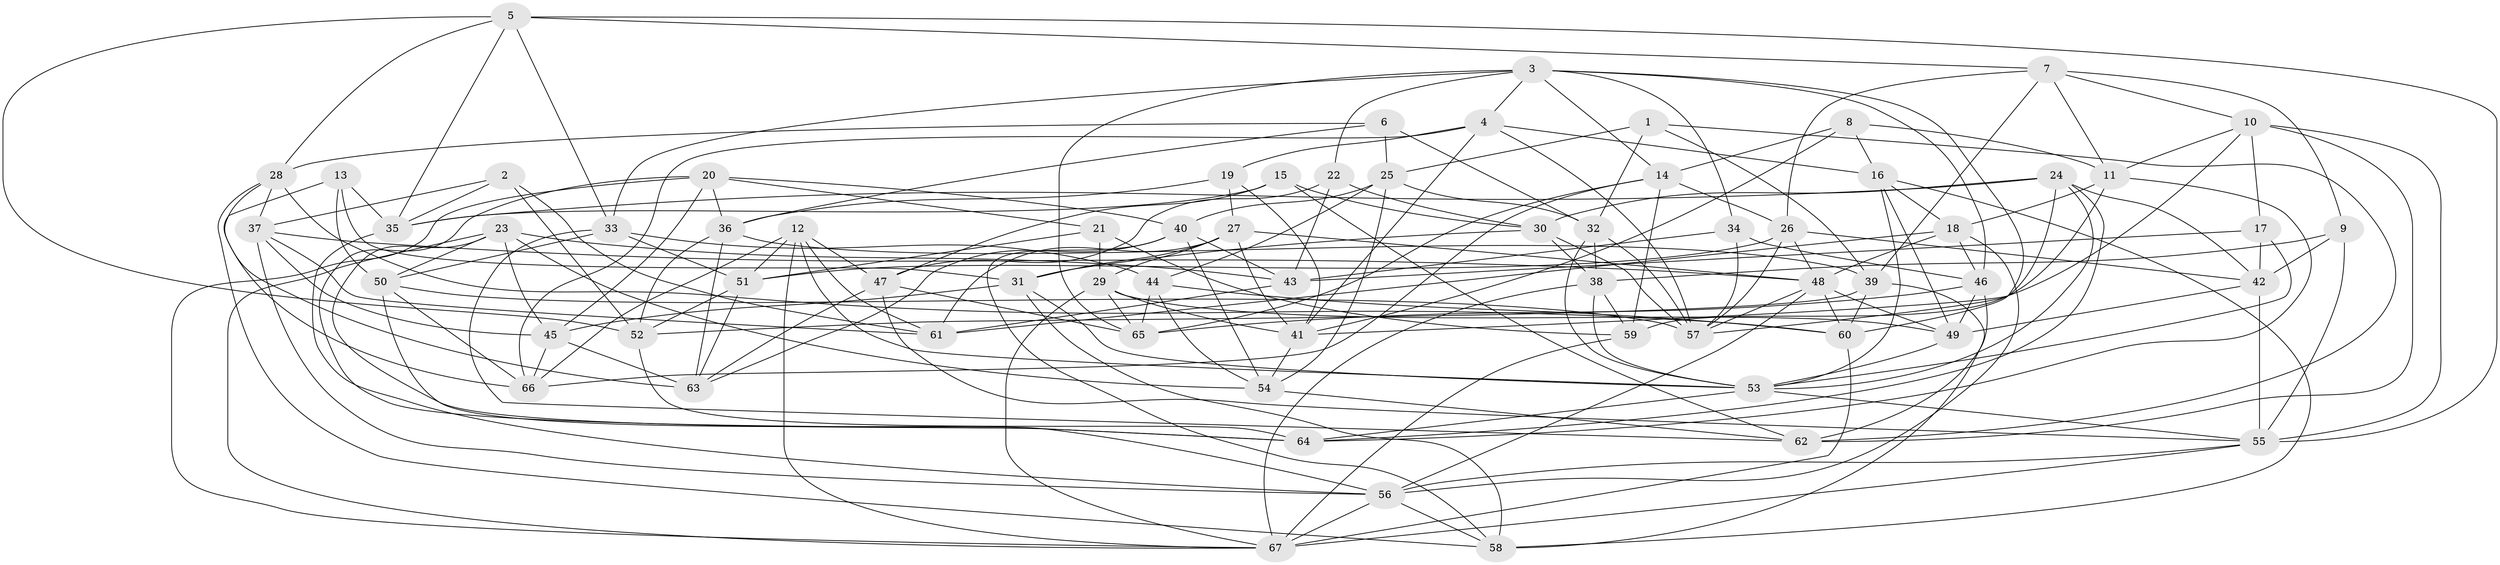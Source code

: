 // original degree distribution, {4: 1.0}
// Generated by graph-tools (version 1.1) at 2025/50/03/09/25 03:50:48]
// undirected, 67 vertices, 197 edges
graph export_dot {
graph [start="1"]
  node [color=gray90,style=filled];
  1;
  2;
  3;
  4;
  5;
  6;
  7;
  8;
  9;
  10;
  11;
  12;
  13;
  14;
  15;
  16;
  17;
  18;
  19;
  20;
  21;
  22;
  23;
  24;
  25;
  26;
  27;
  28;
  29;
  30;
  31;
  32;
  33;
  34;
  35;
  36;
  37;
  38;
  39;
  40;
  41;
  42;
  43;
  44;
  45;
  46;
  47;
  48;
  49;
  50;
  51;
  52;
  53;
  54;
  55;
  56;
  57;
  58;
  59;
  60;
  61;
  62;
  63;
  64;
  65;
  66;
  67;
  1 -- 25 [weight=1.0];
  1 -- 32 [weight=1.0];
  1 -- 39 [weight=1.0];
  1 -- 62 [weight=1.0];
  2 -- 35 [weight=1.0];
  2 -- 37 [weight=1.0];
  2 -- 52 [weight=1.0];
  2 -- 61 [weight=1.0];
  3 -- 4 [weight=1.0];
  3 -- 14 [weight=1.0];
  3 -- 22 [weight=1.0];
  3 -- 33 [weight=1.0];
  3 -- 34 [weight=1.0];
  3 -- 46 [weight=1.0];
  3 -- 60 [weight=1.0];
  3 -- 65 [weight=1.0];
  4 -- 16 [weight=1.0];
  4 -- 19 [weight=1.0];
  4 -- 41 [weight=1.0];
  4 -- 57 [weight=1.0];
  4 -- 66 [weight=1.0];
  5 -- 7 [weight=1.0];
  5 -- 28 [weight=1.0];
  5 -- 33 [weight=1.0];
  5 -- 35 [weight=1.0];
  5 -- 52 [weight=1.0];
  5 -- 55 [weight=1.0];
  6 -- 25 [weight=1.0];
  6 -- 28 [weight=1.0];
  6 -- 32 [weight=1.0];
  6 -- 36 [weight=1.0];
  7 -- 9 [weight=1.0];
  7 -- 10 [weight=1.0];
  7 -- 11 [weight=1.0];
  7 -- 26 [weight=1.0];
  7 -- 39 [weight=1.0];
  8 -- 11 [weight=1.0];
  8 -- 14 [weight=1.0];
  8 -- 16 [weight=1.0];
  8 -- 41 [weight=1.0];
  9 -- 38 [weight=1.0];
  9 -- 42 [weight=1.0];
  9 -- 55 [weight=1.0];
  10 -- 11 [weight=1.0];
  10 -- 17 [weight=1.0];
  10 -- 41 [weight=1.0];
  10 -- 55 [weight=1.0];
  10 -- 62 [weight=1.0];
  11 -- 18 [weight=1.0];
  11 -- 59 [weight=1.0];
  11 -- 64 [weight=1.0];
  12 -- 47 [weight=1.0];
  12 -- 51 [weight=1.0];
  12 -- 53 [weight=1.0];
  12 -- 61 [weight=1.0];
  12 -- 66 [weight=1.0];
  12 -- 67 [weight=1.0];
  13 -- 31 [weight=1.0];
  13 -- 35 [weight=1.0];
  13 -- 50 [weight=1.0];
  13 -- 66 [weight=1.0];
  14 -- 26 [weight=1.0];
  14 -- 59 [weight=1.0];
  14 -- 65 [weight=1.0];
  14 -- 66 [weight=1.0];
  15 -- 30 [weight=1.0];
  15 -- 35 [weight=1.0];
  15 -- 47 [weight=1.0];
  15 -- 62 [weight=1.0];
  16 -- 18 [weight=1.0];
  16 -- 49 [weight=1.0];
  16 -- 53 [weight=1.0];
  16 -- 58 [weight=1.0];
  17 -- 42 [weight=1.0];
  17 -- 43 [weight=1.0];
  17 -- 53 [weight=1.0];
  18 -- 46 [weight=1.0];
  18 -- 48 [weight=1.0];
  18 -- 56 [weight=1.0];
  18 -- 61 [weight=1.0];
  19 -- 27 [weight=1.0];
  19 -- 36 [weight=1.0];
  19 -- 41 [weight=1.0];
  20 -- 21 [weight=1.0];
  20 -- 36 [weight=1.0];
  20 -- 40 [weight=1.0];
  20 -- 45 [weight=1.0];
  20 -- 64 [weight=1.0];
  20 -- 67 [weight=1.0];
  21 -- 29 [weight=1.0];
  21 -- 51 [weight=1.0];
  21 -- 59 [weight=1.0];
  22 -- 30 [weight=1.0];
  22 -- 43 [weight=1.0];
  22 -- 47 [weight=1.0];
  23 -- 43 [weight=1.0];
  23 -- 45 [weight=1.0];
  23 -- 50 [weight=1.0];
  23 -- 54 [weight=1.0];
  23 -- 64 [weight=1.0];
  23 -- 67 [weight=1.0];
  24 -- 30 [weight=1.0];
  24 -- 35 [weight=1.0];
  24 -- 42 [weight=1.0];
  24 -- 53 [weight=1.0];
  24 -- 57 [weight=1.0];
  24 -- 64 [weight=1.0];
  25 -- 32 [weight=1.0];
  25 -- 40 [weight=1.0];
  25 -- 44 [weight=1.0];
  25 -- 54 [weight=1.0];
  26 -- 42 [weight=1.0];
  26 -- 48 [weight=1.0];
  26 -- 51 [weight=1.0];
  26 -- 57 [weight=1.0];
  27 -- 29 [weight=1.0];
  27 -- 31 [weight=1.0];
  27 -- 41 [weight=1.0];
  27 -- 48 [weight=1.0];
  27 -- 61 [weight=1.0];
  28 -- 37 [weight=1.0];
  28 -- 58 [weight=1.0];
  28 -- 60 [weight=1.0];
  28 -- 63 [weight=1.0];
  29 -- 41 [weight=1.0];
  29 -- 49 [weight=1.0];
  29 -- 65 [weight=1.0];
  29 -- 67 [weight=1.0];
  30 -- 31 [weight=1.0];
  30 -- 38 [weight=1.0];
  30 -- 57 [weight=1.0];
  31 -- 45 [weight=1.0];
  31 -- 53 [weight=1.0];
  31 -- 58 [weight=1.0];
  32 -- 38 [weight=1.0];
  32 -- 53 [weight=1.0];
  32 -- 57 [weight=1.0];
  33 -- 44 [weight=1.0];
  33 -- 50 [weight=1.0];
  33 -- 51 [weight=1.0];
  33 -- 62 [weight=1.0];
  34 -- 43 [weight=1.0];
  34 -- 46 [weight=1.0];
  34 -- 57 [weight=1.0];
  35 -- 56 [weight=1.0];
  36 -- 39 [weight=1.0];
  36 -- 52 [weight=1.0];
  36 -- 63 [weight=1.0];
  37 -- 45 [weight=1.0];
  37 -- 48 [weight=1.0];
  37 -- 56 [weight=1.0];
  37 -- 61 [weight=1.0];
  38 -- 53 [weight=1.0];
  38 -- 59 [weight=1.0];
  38 -- 67 [weight=1.0];
  39 -- 52 [weight=1.0];
  39 -- 58 [weight=1.0];
  39 -- 60 [weight=1.0];
  40 -- 43 [weight=1.0];
  40 -- 54 [weight=1.0];
  40 -- 58 [weight=1.0];
  40 -- 63 [weight=1.0];
  41 -- 54 [weight=2.0];
  42 -- 49 [weight=1.0];
  42 -- 55 [weight=1.0];
  43 -- 61 [weight=1.0];
  44 -- 54 [weight=2.0];
  44 -- 60 [weight=1.0];
  44 -- 65 [weight=1.0];
  45 -- 63 [weight=1.0];
  45 -- 66 [weight=1.0];
  46 -- 49 [weight=1.0];
  46 -- 62 [weight=1.0];
  46 -- 65 [weight=1.0];
  47 -- 55 [weight=1.0];
  47 -- 63 [weight=1.0];
  47 -- 65 [weight=1.0];
  48 -- 49 [weight=1.0];
  48 -- 56 [weight=1.0];
  48 -- 57 [weight=1.0];
  48 -- 60 [weight=1.0];
  49 -- 53 [weight=1.0];
  50 -- 56 [weight=1.0];
  50 -- 57 [weight=1.0];
  50 -- 66 [weight=1.0];
  51 -- 52 [weight=1.0];
  51 -- 63 [weight=1.0];
  52 -- 64 [weight=1.0];
  53 -- 55 [weight=1.0];
  53 -- 64 [weight=1.0];
  54 -- 62 [weight=1.0];
  55 -- 56 [weight=1.0];
  55 -- 67 [weight=1.0];
  56 -- 58 [weight=1.0];
  56 -- 67 [weight=1.0];
  59 -- 67 [weight=2.0];
  60 -- 67 [weight=1.0];
}
